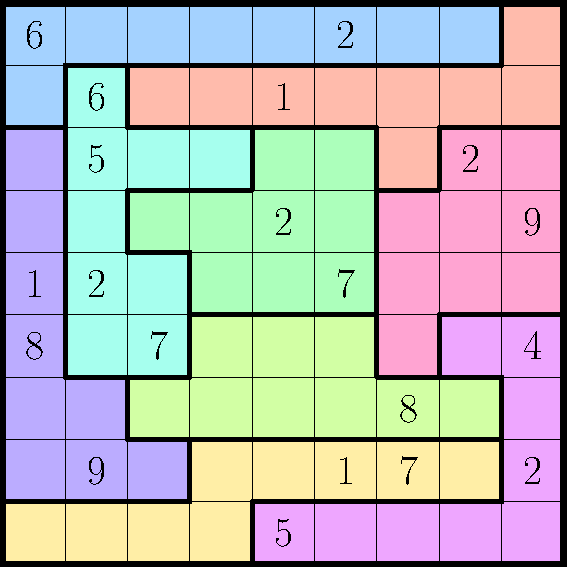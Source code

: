 int[] f={0,0,0,8,1,0,0,0,6,0,9,0,0,2,0,5,6,0,0,0,0,7,0,0,0,0,0,0,0,0,0,0,0,0,0,0,5,0,0,0,0,2,0,1,0,0,1,0,0,7,0,0,0,2,0,7,8,0,0,0,0,0,0,0,0,0,0,0,0,2,0,0,0,2,0,4,0,9,0,0,0};
size(10cm);
int N = 9;
path cell = box((0,0),(1,1));
int block=0;
real pastell=4;
real r;
real g;
real b;
r=(1/pastell+1)*(pastell+sin(2*pi*0/9));
g=(1/pastell+1)*(pastell+sin(2*pi/3+2*pi*0/9));
b=(1/pastell+1)*(pastell+sin(4*pi/3+2*pi*0/9));
fill(shift(floor((21-1)/9), (21-1)%9)*cell, rgb(r,g,b));
fill(shift(floor((30-1)/9), (30-1)%9)*cell, rgb(r,g,b));
fill(shift(floor((31-1)/9), (31-1)%9)*cell, rgb(r,g,b));
fill(shift(floor((39-1)/9), (39-1)%9)*cell, rgb(r,g,b));
fill(shift(floor((40-1)/9), (40-1)%9)*cell, rgb(r,g,b));
fill(shift(floor((48-1)/9), (48-1)%9)*cell, rgb(r,g,b));
fill(shift(floor((49-1)/9), (49-1)%9)*cell, rgb(r,g,b));
fill(shift(floor((57-1)/9), (57-1)%9)*cell, rgb(r,g,b));
fill(shift(floor((66-1)/9), (66-1)%9)*cell, rgb(r,g,b));
r=(1/pastell+1)*(pastell+sin(2*pi*1/9));
g=(1/pastell+1)*(pastell+sin(2*pi/3+2*pi*1/9));
b=(1/pastell+1)*(pastell+sin(4*pi/3+2*pi*1/9));
fill(shift(floor((1-1)/9), (1-1)%9)*cell, rgb(r,g,b));
fill(shift(floor((10-1)/9), (10-1)%9)*cell, rgb(r,g,b));
fill(shift(floor((19-1)/9), (19-1)%9)*cell, rgb(r,g,b));
fill(shift(floor((28-1)/9), (28-1)%9)*cell, rgb(r,g,b));
fill(shift(floor((29-1)/9), (29-1)%9)*cell, rgb(r,g,b));
fill(shift(floor((38-1)/9), (38-1)%9)*cell, rgb(r,g,b));
fill(shift(floor((47-1)/9), (47-1)%9)*cell, rgb(r,g,b));
fill(shift(floor((56-1)/9), (56-1)%9)*cell, rgb(r,g,b));
fill(shift(floor((65-1)/9), (65-1)%9)*cell, rgb(r,g,b));
r=(1/pastell+1)*(pastell+sin(2*pi*2/9));
g=(1/pastell+1)*(pastell+sin(2*pi/3+2*pi*2/9));
b=(1/pastell+1)*(pastell+sin(4*pi/3+2*pi*2/9));
fill(shift(floor((26-1)/9), (26-1)%9)*cell, rgb(r,g,b));
fill(shift(floor((35-1)/9), (35-1)%9)*cell, rgb(r,g,b));
fill(shift(floor((44-1)/9), (44-1)%9)*cell, rgb(r,g,b));
fill(shift(floor((53-1)/9), (53-1)%9)*cell, rgb(r,g,b));
fill(shift(floor((61-1)/9), (61-1)%9)*cell, rgb(r,g,b));
fill(shift(floor((62-1)/9), (62-1)%9)*cell, rgb(r,g,b));
fill(shift(floor((71-1)/9), (71-1)%9)*cell, rgb(r,g,b));
fill(shift(floor((80-1)/9), (80-1)%9)*cell, rgb(r,g,b));
fill(shift(floor((81-1)/9), (81-1)%9)*cell, rgb(r,g,b));
r=(1/pastell+1)*(pastell+sin(2*pi*3/9));
g=(1/pastell+1)*(pastell+sin(2*pi/3+2*pi*3/9));
b=(1/pastell+1)*(pastell+sin(4*pi/3+2*pi*3/9));
fill(shift(floor((58-1)/9), (58-1)%9)*cell, rgb(r,g,b));
fill(shift(floor((59-1)/9), (59-1)%9)*cell, rgb(r,g,b));
fill(shift(floor((60-1)/9), (60-1)%9)*cell, rgb(r,g,b));
fill(shift(floor((68-1)/9), (68-1)%9)*cell, rgb(r,g,b));
fill(shift(floor((69-1)/9), (69-1)%9)*cell, rgb(r,g,b));
fill(shift(floor((70-1)/9), (70-1)%9)*cell, rgb(r,g,b));
fill(shift(floor((77-1)/9), (77-1)%9)*cell, rgb(r,g,b));
fill(shift(floor((78-1)/9), (78-1)%9)*cell, rgb(r,g,b));
fill(shift(floor((79-1)/9), (79-1)%9)*cell, rgb(r,g,b));
r=(1/pastell+1)*(pastell+sin(2*pi*4/9));
g=(1/pastell+1)*(pastell+sin(2*pi/3+2*pi*4/9));
b=(1/pastell+1)*(pastell+sin(4*pi/3+2*pi*4/9));
fill(shift(floor((37-1)/9), (37-1)%9)*cell, rgb(r,g,b));
fill(shift(floor((46-1)/9), (46-1)%9)*cell, rgb(r,g,b));
fill(shift(floor((55-1)/9), (55-1)%9)*cell, rgb(r,g,b));
fill(shift(floor((64-1)/9), (64-1)%9)*cell, rgb(r,g,b));
fill(shift(floor((67-1)/9), (67-1)%9)*cell, rgb(r,g,b));
fill(shift(floor((73-1)/9), (73-1)%9)*cell, rgb(r,g,b));
fill(shift(floor((74-1)/9), (74-1)%9)*cell, rgb(r,g,b));
fill(shift(floor((75-1)/9), (75-1)%9)*cell, rgb(r,g,b));
fill(shift(floor((76-1)/9), (76-1)%9)*cell, rgb(r,g,b));
r=(1/pastell+1)*(pastell+sin(2*pi*5/9));
g=(1/pastell+1)*(pastell+sin(2*pi/3+2*pi*5/9));
b=(1/pastell+1)*(pastell+sin(4*pi/3+2*pi*5/9));
fill(shift(floor((2-1)/9), (2-1)%9)*cell, rgb(r,g,b));
fill(shift(floor((3-1)/9), (3-1)%9)*cell, rgb(r,g,b));
fill(shift(floor((4-1)/9), (4-1)%9)*cell, rgb(r,g,b));
fill(shift(floor((5-1)/9), (5-1)%9)*cell, rgb(r,g,b));
fill(shift(floor((6-1)/9), (6-1)%9)*cell, rgb(r,g,b));
fill(shift(floor((7-1)/9), (7-1)%9)*cell, rgb(r,g,b));
fill(shift(floor((11-1)/9), (11-1)%9)*cell, rgb(r,g,b));
fill(shift(floor((12-1)/9), (12-1)%9)*cell, rgb(r,g,b));
fill(shift(floor((20-1)/9), (20-1)%9)*cell, rgb(r,g,b));
r=(1/pastell+1)*(pastell+sin(2*pi*6/9));
g=(1/pastell+1)*(pastell+sin(2*pi/3+2*pi*6/9));
b=(1/pastell+1)*(pastell+sin(4*pi/3+2*pi*6/9));
fill(shift(floor((8-1)/9), (8-1)%9)*cell, rgb(r,g,b));
fill(shift(floor((9-1)/9), (9-1)%9)*cell, rgb(r,g,b));
fill(shift(floor((18-1)/9), (18-1)%9)*cell, rgb(r,g,b));
fill(shift(floor((27-1)/9), (27-1)%9)*cell, rgb(r,g,b));
fill(shift(floor((36-1)/9), (36-1)%9)*cell, rgb(r,g,b));
fill(shift(floor((45-1)/9), (45-1)%9)*cell, rgb(r,g,b));
fill(shift(floor((54-1)/9), (54-1)%9)*cell, rgb(r,g,b));
fill(shift(floor((63-1)/9), (63-1)%9)*cell, rgb(r,g,b));
fill(shift(floor((72-1)/9), (72-1)%9)*cell, rgb(r,g,b));
r=(1/pastell+1)*(pastell+sin(2*pi*7/9));
g=(1/pastell+1)*(pastell+sin(2*pi/3+2*pi*7/9));
b=(1/pastell+1)*(pastell+sin(4*pi/3+2*pi*7/9));
fill(shift(floor((13-1)/9), (13-1)%9)*cell, rgb(r,g,b));
fill(shift(floor((14-1)/9), (14-1)%9)*cell, rgb(r,g,b));
fill(shift(floor((15-1)/9), (15-1)%9)*cell, rgb(r,g,b));
fill(shift(floor((16-1)/9), (16-1)%9)*cell, rgb(r,g,b));
fill(shift(floor((17-1)/9), (17-1)%9)*cell, rgb(r,g,b));
fill(shift(floor((22-1)/9), (22-1)%9)*cell, rgb(r,g,b));
fill(shift(floor((23-1)/9), (23-1)%9)*cell, rgb(r,g,b));
fill(shift(floor((25-1)/9), (25-1)%9)*cell, rgb(r,g,b));
fill(shift(floor((34-1)/9), (34-1)%9)*cell, rgb(r,g,b));
r=(1/pastell+1)*(pastell+sin(2*pi*8/9));
g=(1/pastell+1)*(pastell+sin(2*pi/3+2*pi*8/9));
b=(1/pastell+1)*(pastell+sin(4*pi/3+2*pi*8/9));
fill(shift(floor((24-1)/9), (24-1)%9)*cell, rgb(r,g,b));
fill(shift(floor((32-1)/9), (32-1)%9)*cell, rgb(r,g,b));
fill(shift(floor((33-1)/9), (33-1)%9)*cell, rgb(r,g,b));
fill(shift(floor((41-1)/9), (41-1)%9)*cell, rgb(r,g,b));
fill(shift(floor((42-1)/9), (42-1)%9)*cell, rgb(r,g,b));
fill(shift(floor((43-1)/9), (43-1)%9)*cell, rgb(r,g,b));
fill(shift(floor((50-1)/9), (50-1)%9)*cell, rgb(r,g,b));
fill(shift(floor((51-1)/9), (51-1)%9)*cell, rgb(r,g,b));
fill(shift(floor((52-1)/9), (52-1)%9)*cell, rgb(r,g,b));
draw((0,0) -- (N,0), black+linewidth(3pt));
draw((N,0) -- (N,N), black+linewidth(3pt));
draw((N,N) -- (0,N), black+linewidth(3pt));
draw((0,N) -- (0,0), black+linewidth(3pt));
real[] B={5.000000e-01,1.000000e+00, 1.000000e+00,3.500000e+00, 1.000000e+00,4.500000e+00, 1.000000e+00,5.500000e+00, 5.000000e-01,7.000000e+00, 1.000000e+00,6.500000e+00, 1.000000e+00,7.500000e+00, 1.500000e+00,1.000000e+00, 1.500000e+00,3.000000e+00, 2.000000e+00,2.500000e+00, 2.000000e+00,5.500000e+00, 1.500000e+00,8.000000e+00, 2.000000e+00,7.500000e+00, 2.500000e+00,1.000000e+00, 2.500000e+00,2.000000e+00, 3.000000e+00,1.500000e+00, 2.500000e+00,3.000000e+00, 3.000000e+00,3.500000e+00, 2.500000e+00,5.000000e+00, 3.000000e+00,4.500000e+00, 2.500000e+00,6.000000e+00, 2.500000e+00,7.000000e+00, 2.500000e+00,8.000000e+00, 4.000000e+00,5.000000e-01, 3.500000e+00,2.000000e+00, 3.500000e+00,4.000000e+00, 3.500000e+00,6.000000e+00, 3.500000e+00,7.000000e+00, 4.000000e+00,6.500000e+00, 3.500000e+00,8.000000e+00, 4.500000e+00,1.000000e+00, 4.500000e+00,2.000000e+00, 4.500000e+00,4.000000e+00, 4.500000e+00,7.000000e+00, 4.500000e+00,8.000000e+00, 5.500000e+00,1.000000e+00, 5.500000e+00,2.000000e+00, 5.500000e+00,4.000000e+00, 6.000000e+00,3.500000e+00, 6.000000e+00,4.500000e+00, 6.000000e+00,5.500000e+00, 5.500000e+00,7.000000e+00, 6.000000e+00,6.500000e+00, 5.500000e+00,8.000000e+00, 6.500000e+00,1.000000e+00, 6.500000e+00,2.000000e+00, 6.500000e+00,3.000000e+00, 7.000000e+00,3.500000e+00, 6.500000e+00,6.000000e+00, 7.000000e+00,6.500000e+00, 6.500000e+00,8.000000e+00, 7.500000e+00,1.000000e+00, 7.500000e+00,2.000000e+00, 8.000000e+00,1.500000e+00, 7.500000e+00,3.000000e+00, 8.000000e+00,2.500000e+00, 7.500000e+00,4.000000e+00, 7.500000e+00,7.000000e+00, 7.500000e+00,8.000000e+00, 8.000000e+00,8.500000e+00, 8.500000e+00,4.000000e+00, 8.500000e+00,7.000000e+00, };
int k=0;
for (int i = 0; i < N; ++i) {
	for (int j = 0; j < N; ++j) {
		draw(shift(i, j)*cell, black+linewidth(0.5pt));
		if (f[k]>0)
			label(string(f[k]),p = fontsize(20pt), (i+0.5,j+0.5));
		k=k+1;
	}
}
real x;
real y;
for (int i = 0; i < B.length/2; ++i) {
	x=B[2*i];
	y=B[2*i+1];
	if (x-floor(x)>0.1)
		draw((floor(x),y) -- (floor(x)+1,y), black+linewidth(2pt));
	else
		draw((x, floor(y)) -- (x, floor(y)+1), black+linewidth(2pt));
}
